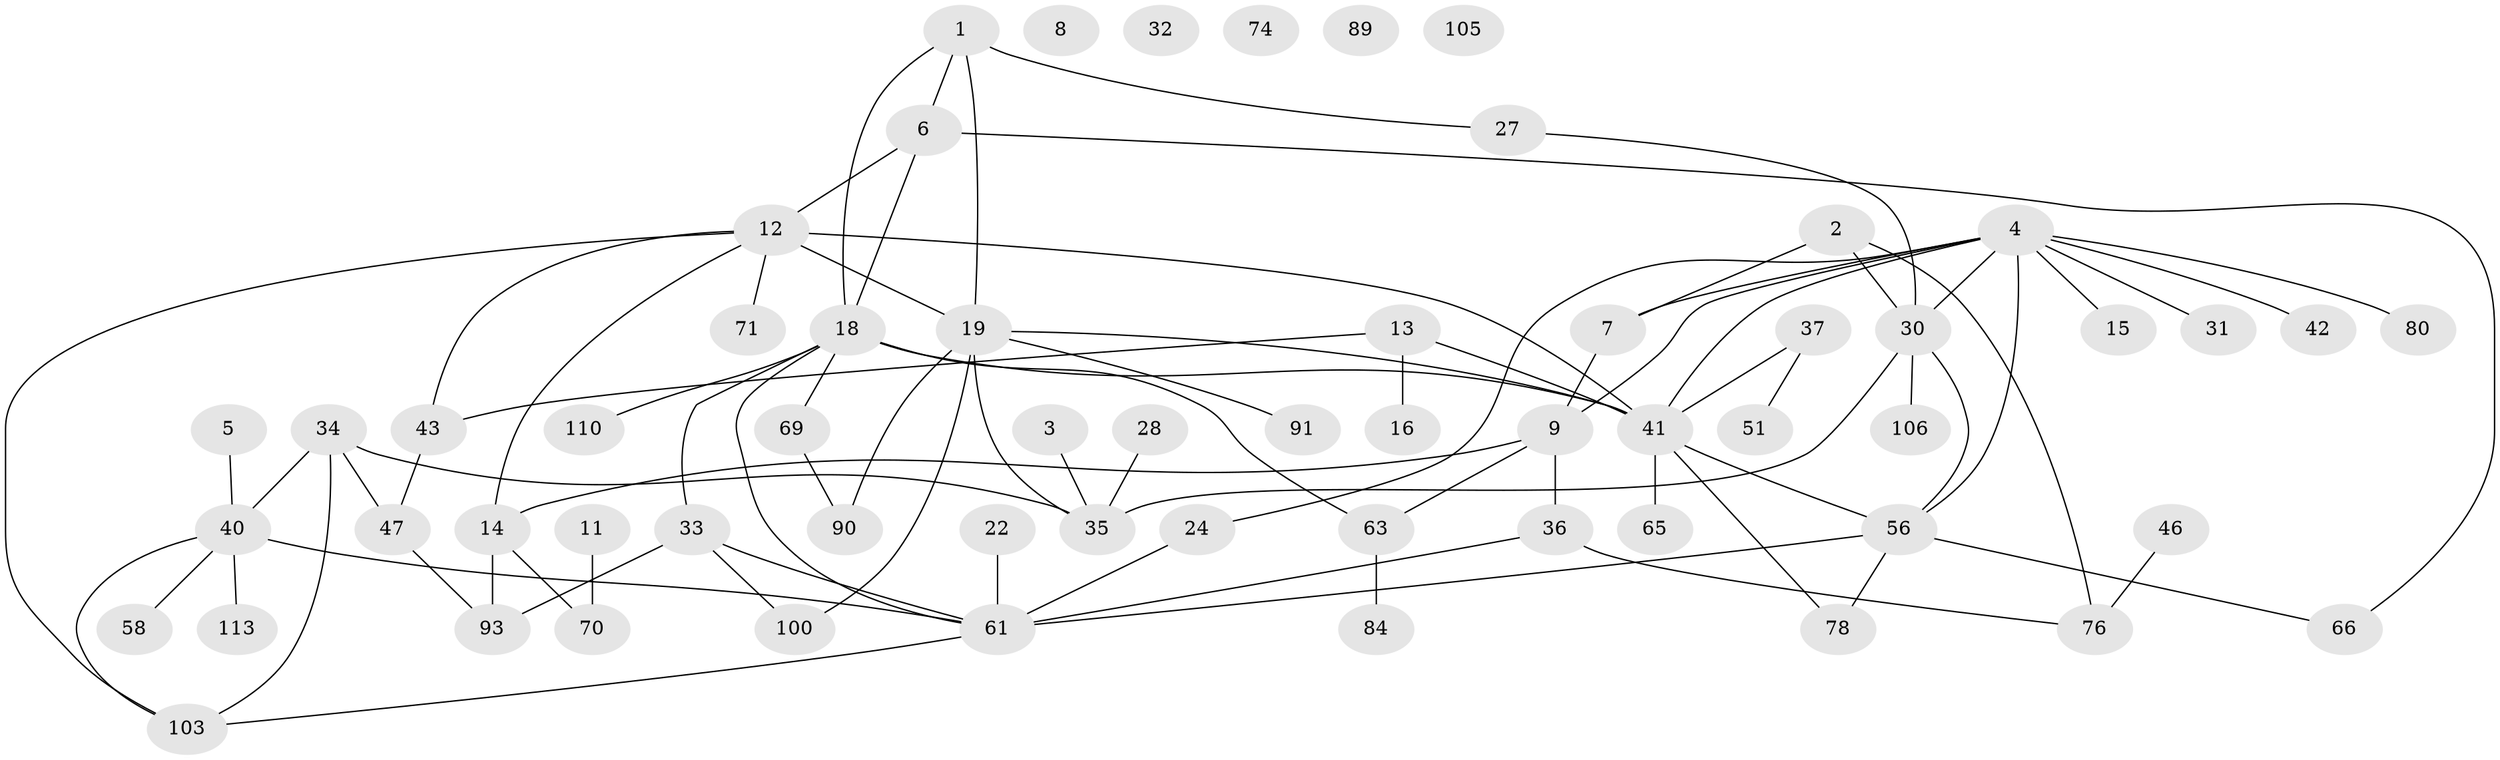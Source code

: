 // original degree distribution, {1: 0.2809917355371901, 2: 0.2727272727272727, 3: 0.2066115702479339, 0: 0.03305785123966942, 4: 0.09917355371900827, 5: 0.05785123966942149, 6: 0.03305785123966942, 7: 0.01652892561983471}
// Generated by graph-tools (version 1.1) at 2025/16/03/04/25 18:16:29]
// undirected, 60 vertices, 83 edges
graph export_dot {
graph [start="1"]
  node [color=gray90,style=filled];
  1 [super="+57"];
  2 [super="+50"];
  3;
  4 [super="+21+82"];
  5 [super="+49+60"];
  6 [super="+10+107"];
  7 [super="+38"];
  8;
  9 [super="+62+85"];
  11 [super="+29"];
  12 [super="+45"];
  13 [super="+17"];
  14 [super="+26"];
  15;
  16 [super="+54+68"];
  18 [super="+59+23+25"];
  19 [super="+20+121+64"];
  22;
  24 [super="+79"];
  27 [super="+39"];
  28 [super="+73"];
  30 [super="+97"];
  31;
  32;
  33 [super="+101"];
  34 [super="+108"];
  35 [super="+55+72"];
  36 [super="+102"];
  37 [super="+96"];
  40 [super="+99"];
  41 [super="+104+44+52"];
  42 [super="+94"];
  43 [super="+53"];
  46;
  47;
  51;
  56 [super="+75"];
  58 [super="+88"];
  61 [super="+111+67"];
  63 [super="+114"];
  65;
  66;
  69;
  70;
  71;
  74 [super="+98"];
  76 [super="+77"];
  78 [super="+116"];
  80;
  84;
  89;
  90 [super="+109"];
  91;
  93;
  100;
  103;
  105;
  106;
  110;
  113;
  1 -- 18;
  1 -- 19;
  1 -- 6;
  1 -- 27;
  2 -- 76;
  2 -- 30;
  2 -- 7;
  3 -- 35;
  4 -- 80;
  4 -- 15;
  4 -- 41;
  4 -- 30;
  4 -- 9;
  4 -- 7;
  4 -- 56;
  4 -- 24;
  4 -- 31;
  4 -- 42;
  5 -- 40;
  6 -- 18;
  6 -- 66;
  6 -- 12;
  7 -- 9;
  9 -- 36;
  9 -- 14;
  9 -- 63;
  11 -- 70;
  12 -- 103;
  12 -- 41 [weight=3];
  12 -- 71;
  12 -- 19;
  12 -- 14;
  12 -- 43;
  13 -- 16;
  13 -- 41;
  13 -- 43;
  14 -- 70;
  14 -- 93;
  18 -- 110;
  18 -- 41;
  18 -- 69;
  18 -- 61;
  18 -- 63;
  18 -- 33;
  19 -- 91;
  19 -- 100;
  19 -- 41;
  19 -- 90;
  19 -- 35;
  22 -- 61;
  24 -- 61 [weight=2];
  27 -- 30;
  28 -- 35;
  30 -- 56;
  30 -- 106;
  30 -- 35;
  33 -- 93;
  33 -- 100;
  33 -- 61;
  34 -- 103;
  34 -- 40;
  34 -- 35;
  34 -- 47;
  36 -- 76;
  36 -- 61;
  37 -- 41 [weight=2];
  37 -- 51;
  40 -- 113;
  40 -- 103;
  40 -- 61;
  40 -- 58;
  41 -- 78;
  41 -- 65;
  41 -- 56;
  43 -- 47;
  46 -- 76;
  47 -- 93;
  56 -- 66;
  56 -- 78;
  56 -- 61;
  61 -- 103;
  63 -- 84;
  69 -- 90;
}
